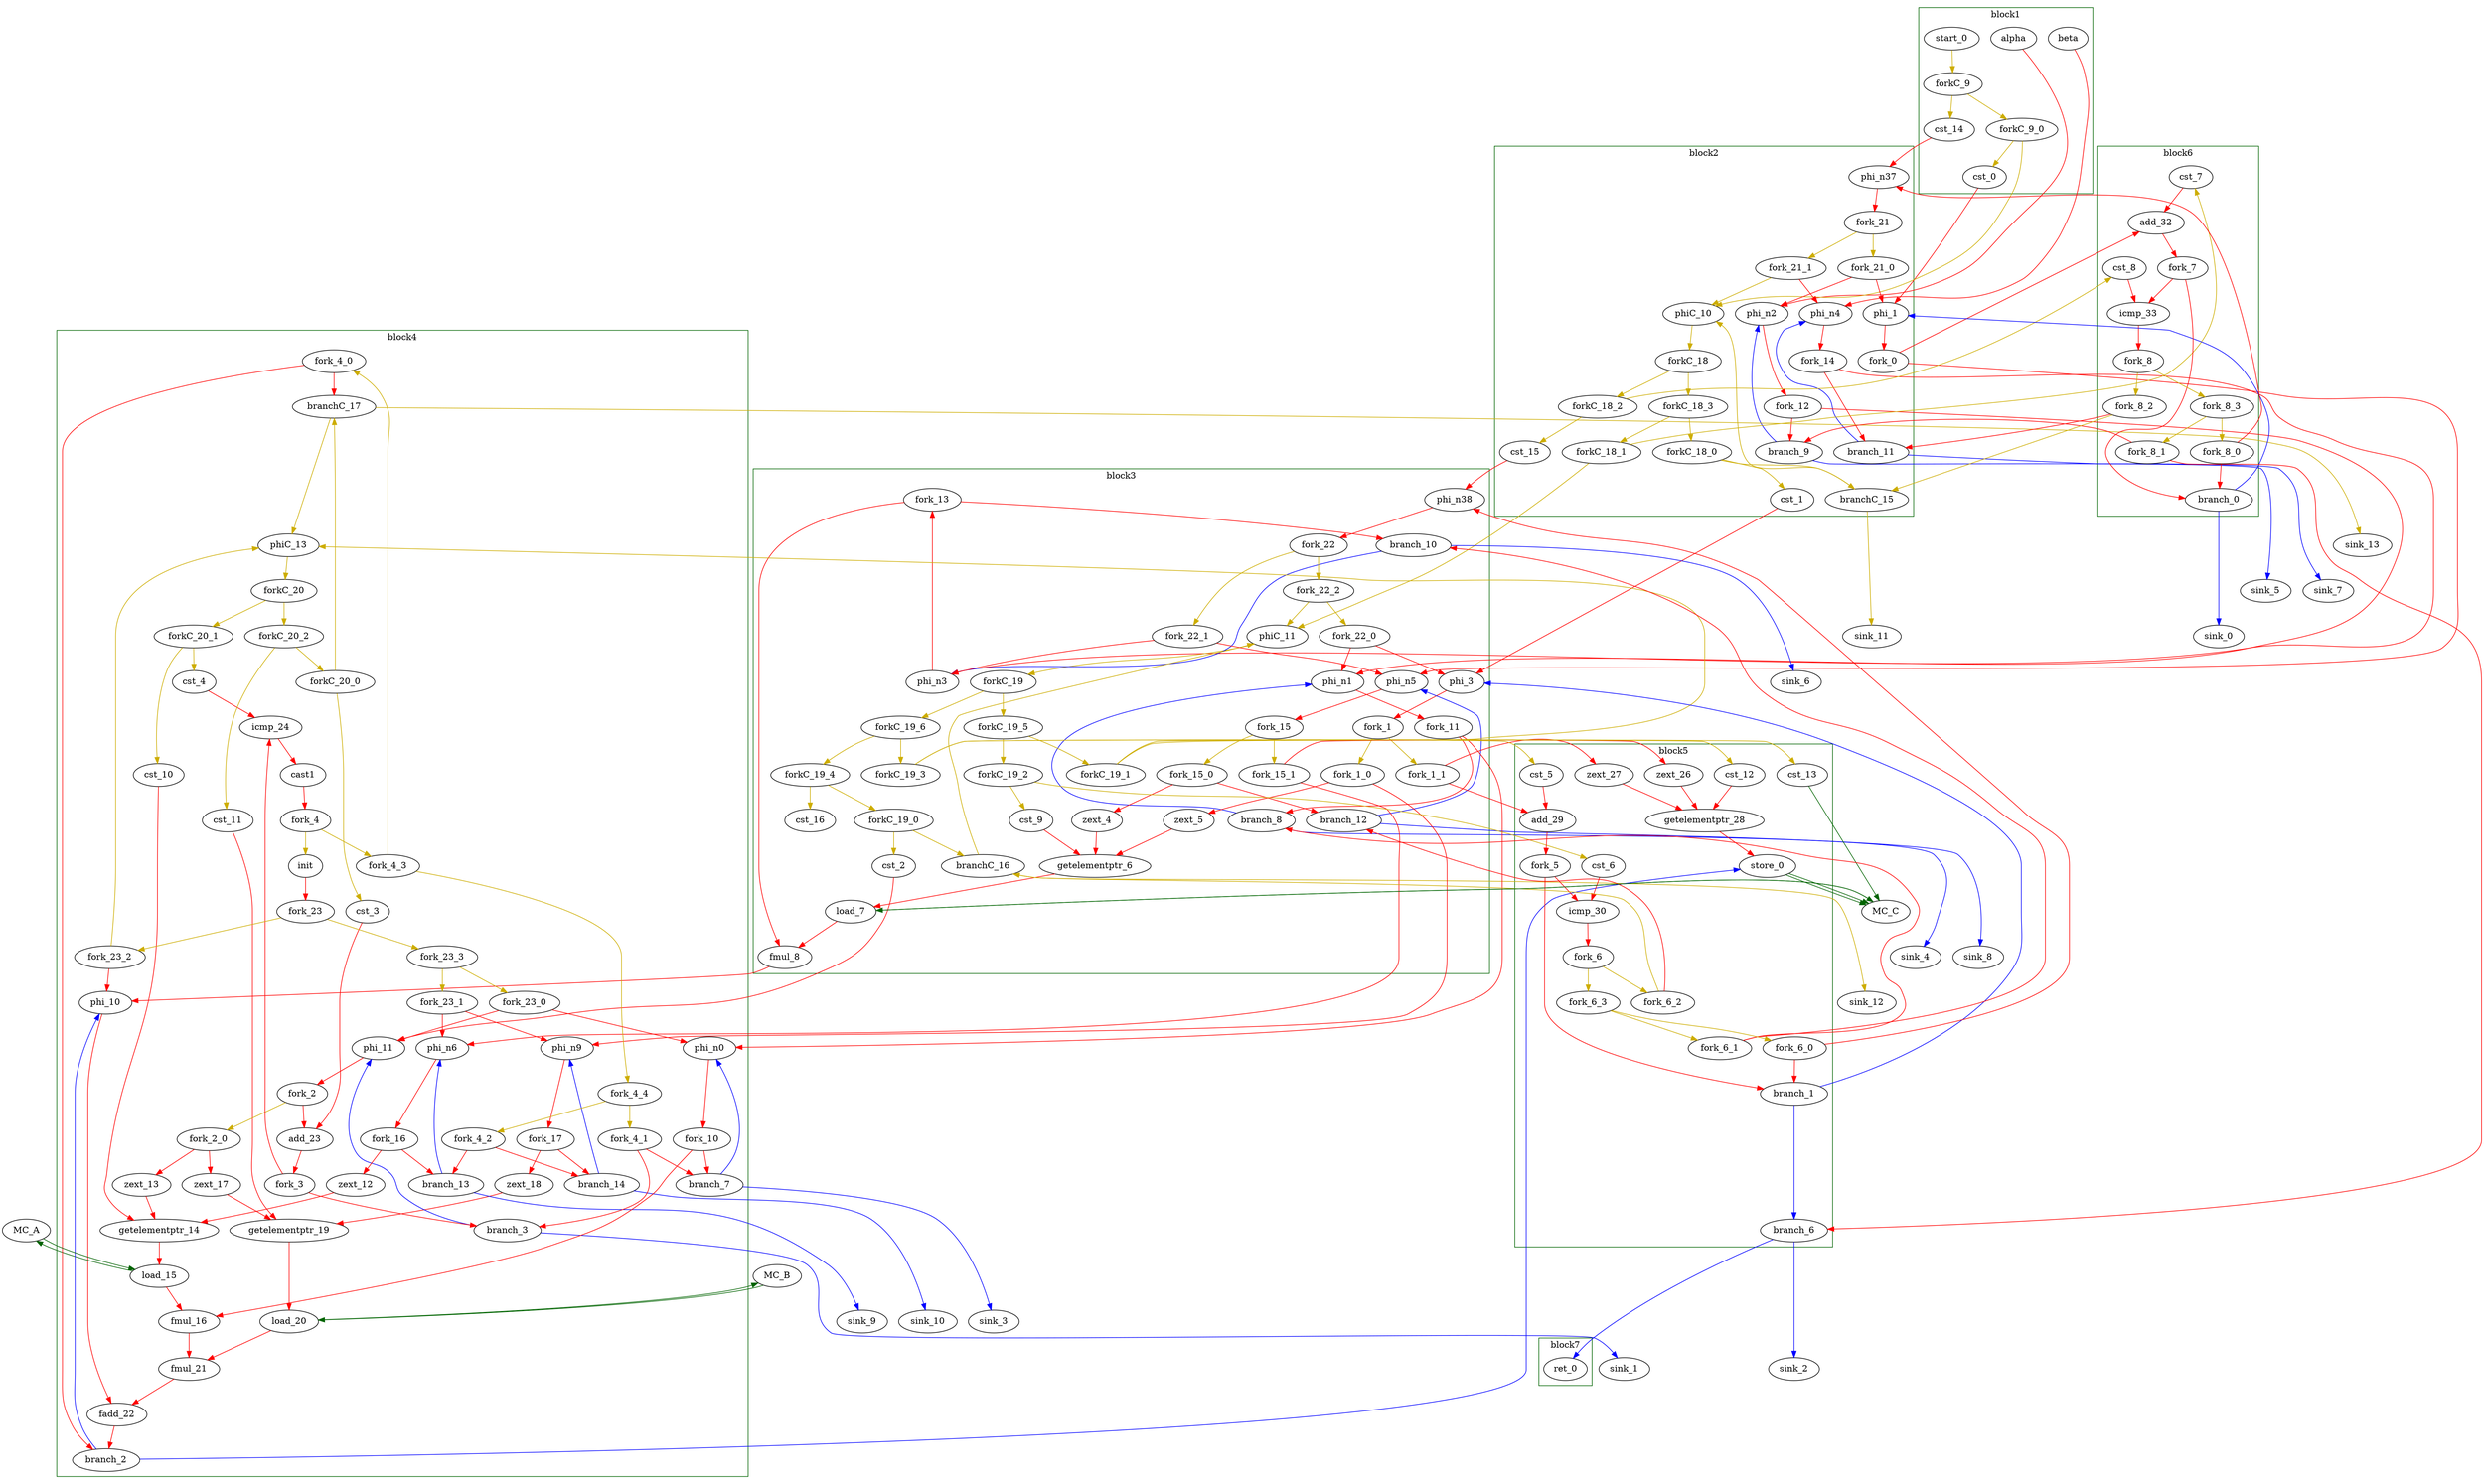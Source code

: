 Digraph G {
    splines=spline;
//DHLS version: 0.1.1" [shape = "none" pos = "20,20!"]

    subgraph cluster_0 {
    color = "darkgreen";
        label = "block1";
        "alpha" [type = "Entry", bbID= 1, in = "in1:32", out = "out1:32", tagged=false, taggers_num=0, tagger_id=-1];
        "beta" [type = "Entry", bbID= 1, in = "in1:32", out = "out1:32", tagged=false, taggers_num=0, tagger_id=-1];
        "cst_0" [type = "Constant", bbID= 1, in = "in1:32", out = "out1:32", value = "0x00000000", tagged=false, taggers_num=0, tagger_id=-1];
        "start_0" [type = "Entry start", control= "true", bbID= 1, in = "in1:0", out = "out1:0", tagged=false, taggers_num=0, tagger_id=-1];
        "cst_14" [type = "Constant", bbID= 1, in = "in1:32", out = "out1:32", value = "0x00000000", tagged=false, taggers_num=0, tagger_id=-1];
        "forkC_9_0" [type = "fork Bool 2", bbID= 1, in = "in1:0", out = "out1:0 out2:0", tagged = false, taggers_num = 0, tagger_id = -1];
        "forkC_9" [type = "fork Bool 2", bbID= 1, in = "in1:0", out = "out1:0 out2:0", tagged = false, taggers_num = 0, tagger_id = -1];

    }

    subgraph cluster_1 {
    color = "darkgreen";
        label = "block2";
        "phi_1" [type = "mux T", bbID= 2, in = "in1?:1 in2:32 in3:32 ", out = "out1:32", delay=0.366, tagged=false, taggers_num=0, tagger_id=-1];
        "cst_1" [type = "Constant", bbID= 2, in = "in1:32", out = "out1:32", value = "0x00000000", tagged=false, taggers_num=0, tagger_id=-1];
        "phi_n2" [type = "mux T", bbID= 2, in = "in1?:1 in2:32 in3:32 ", out = "out1:32", delay=0.366, tagged=false, taggers_num=0, tagger_id=-1];
        "phi_n4" [type = "mux T", bbID= 2, in = "in1?:1 in2:32 in3:32 ", out = "out1:32", delay=0.366, tagged=false, taggers_num=0, tagger_id=-1];
        "phiC_10" [type = "mux T", bbID= 2, in = "in1?:1 in2:0 in3:0 ", out = "out1:0", delay=0.166, tagged=false, taggers_num=0, tagger_id=-1];
        "phi_n37" [type = "Merge", bbID= 2, in = "in1:32 in2:32 ", out = "out1:32", delay=0.366, tagged=false, taggers_num=0, tagger_id=-1];
        "branch_9" [type = "branch T", bbID= 2,  in = "in1:32 in2?:1*i", out = "out1+:32 out2-:32", tagged=false, taggers_num=0, tagger_id=-1];
        "branch_11" [type = "branch T", bbID= 2,  in = "in1:32 in2?:1*i", out = "out1+:32 out2-:32", tagged=false, taggers_num=0, tagger_id=-1];
        "branchC_15" [type = "branch T", bbID= 2,  in = "in1:0 in2?:1*i", out = "out1+:0 out2-:0", tagged=false, taggers_num=0, tagger_id=-1];
        "cst_15" [type = "Constant", bbID= 2, in = "in1:32", out = "out1:32", value = "0x00000000", tagged=false, taggers_num=0, tagger_id=-1];
        "fork_0" [type = "fork Bool 2", bbID= 2, in = "in1:32", out = "out1:32 out2:32 ", tagged=false, taggers_num=0, tagger_id=-1];
        "fork_12" [type = "fork Bool 2", bbID= 2, in = "in1:32", out = "out1:32 out2:32 ", tagged=false, taggers_num=0, tagger_id=-1];
        "fork_14" [type = "fork Bool 2", bbID= 2, in = "in1:32", out = "out1:32 out2:32 ", tagged=false, taggers_num=0, tagger_id=-1];
        "forkC_18_0" [type = "fork Bool 2", bbID= 2, in = "in1:0", out = "out1:0 out2:0", tagged = false, taggers_num = 0, tagger_id = -1];
        "forkC_18_1" [type = "fork Bool 2", bbID= 2, in = "in1:0", out = "out1:0 out2:0", tagged = false, taggers_num = 0, tagger_id = -1];
        "forkC_18_2" [type = "fork Bool 2", bbID= 2, in = "in1:0", out = "out1:0 out2:0", tagged = false, taggers_num = 0, tagger_id = -1];
        "forkC_18_3" [type = "fork Bool 2", bbID= 2, in = "in1:0", out = "out1:0 out2:0", tagged = false, taggers_num = 0, tagger_id = -1];
        "forkC_18" [type = "fork Bool 2", bbID= 2, in = "in1:0", out = "out1:0 out2:0", tagged = false, taggers_num = 0, tagger_id = -1];
        "fork_21_0" [type = "fork Bool 2", bbID= 2, in = "in1:32", out = "out1:32 out2:32", tagged = false, taggers_num = 0, tagger_id = -1];
        "fork_21_1" [type = "fork Bool 2", bbID= 2, in = "in1:32", out = "out1:32 out2:32", tagged = false, taggers_num = 0, tagger_id = -1];
        "fork_21" [type = "fork Bool 2", bbID= 2, in = "in1:32", out = "out1:32 out2:32", tagged = false, taggers_num = 0, tagger_id = -1];

    }

    subgraph cluster_2 {
    color = "darkgreen";
        label = "block3";
        "phi_3" [type = "mux T", bbID= 3, in = "in1?:1 in2:32 in3:32 ", out = "out1:32", delay=0.366, tagged=false, taggers_num=0, tagger_id=-1];
        "zext_4" [type = "Operator", bbID= 3, op = "zext_op", in = "in1:32 ", out = "out1:32 ", delay=0.000, latency=0, II=1, tagged=false, taggers_num=0, tagger_id=-1];
        "zext_5" [type = "Operator", bbID= 3, op = "zext_op", in = "in1:32 ", out = "out1:32 ", delay=0.000, latency=0, II=1, tagged=false, taggers_num=0, tagger_id=-1];
        "getelementptr_6" [type = "Operator", bbID= 3, op = "getelementptr_op", in = "in1:32 in2:32 in3:32 ", out = "out1:32 ", constants=1, delay=2.966, latency=0, II=1, tagged=false, taggers_num=0, tagger_id=-1];
        "load_7" [type = "Operator", bbID= 3, op = "mc_load_op",bbID= 3, portId= 0, offset= 0, in = "in1:32 in2:32", out = "out1:32 out2:32 ", delay=0.000, latency=2, II=1, tagged=false, taggers_num=0, tagger_id=-1];
        "fmul_8" [type = "Operator", bbID= 3, op = "fmul_op", in = "in1:32 in2:32 ", out = "out1:32 ", delay=0.966, latency=6, II=1, tagged=false, taggers_num=0, tagger_id=-1];
        "cst_2" [type = "Constant", bbID= 3, in = "in1:32", out = "out1:32", value = "0x00000000", tagged=false, taggers_num=0, tagger_id=-1];
        "cst_9" [type = "Constant", bbID= 3, in = "in1:32", out = "out1:32", value = "0x0000001E", tagged=false, taggers_num=0, tagger_id=-1];
        "phi_n1" [type = "mux T", bbID= 3, in = "in1?:1 in2:32 in3:32 ", out = "out1:32", delay=0.366, tagged=false, taggers_num=0, tagger_id=-1];
        "phi_n3" [type = "mux T", bbID= 3, in = "in1?:1 in2:32 in3:32 ", out = "out1:32", delay=0.366, tagged=false, taggers_num=0, tagger_id=-1];
        "phi_n5" [type = "mux T", bbID= 3, in = "in1?:1 in2:32 in3:32 ", out = "out1:32", delay=0.366, tagged=false, taggers_num=0, tagger_id=-1];
        "phiC_11" [type = "mux T", bbID= 3, in = "in1?:1 in2:0 in3:0 ", out = "out1:0", delay=0.166, tagged=false, taggers_num=0, tagger_id=-1];
        "phi_n38" [type = "Merge", bbID= 3, in = "in1:32 in2:32 ", out = "out1:32", delay=0.366, tagged=false, taggers_num=0, tagger_id=-1];
        "branch_8" [type = "branch T", bbID= 3,  in = "in1:32 in2?:1*i", out = "out1+:32 out2-:32", tagged=false, taggers_num=0, tagger_id=-1];
        "branch_10" [type = "branch T", bbID= 3,  in = "in1:32 in2?:1*i", out = "out1+:32 out2-:32", tagged=false, taggers_num=0, tagger_id=-1];
        "branch_12" [type = "branch T", bbID= 3,  in = "in1:32 in2?:1*i", out = "out1+:32 out2-:32", tagged=false, taggers_num=0, tagger_id=-1];
        "branchC_16" [type = "branch T", bbID= 3,  in = "in1:0 in2?:1*i", out = "out1+:0 out2-:0", tagged=false, taggers_num=0, tagger_id=-1];
        "cst_16" [type = "Constant", bbID= 3, in = "in1:32", out = "out1:32", value = "0x00000000", tagged=false, taggers_num=0, tagger_id=-1];
        "fork_1_0" [type = "fork Bool 2", bbID= 3, in = "in1:32", out = "out1:32 out2:32", tagged = false, taggers_num = 0, tagger_id = -1];
        "fork_1_1" [type = "fork Bool 2", bbID= 3, in = "in1:32", out = "out1:32 out2:32", tagged = false, taggers_num = 0, tagger_id = -1];
        "fork_1" [type = "fork Bool 2", bbID= 3, in = "in1:32", out = "out1:32 out2:32", tagged = false, taggers_num = 0, tagger_id = -1];
        "fork_11" [type = "fork Bool 2", bbID= 3, in = "in1:32", out = "out1:32 out2:32 ", tagged=false, taggers_num=0, tagger_id=-1];
        "fork_13" [type = "fork Bool 2", bbID= 3, in = "in1:32", out = "out1:32 out2:32 ", tagged=false, taggers_num=0, tagger_id=-1];
        "fork_15_0" [type = "fork Bool 2", bbID= 3, in = "in1:32", out = "out1:32 out2:32", tagged = false, taggers_num = 0, tagger_id = -1];
        "fork_15_1" [type = "fork Bool 2", bbID= 3, in = "in1:32", out = "out1:32 out2:32", tagged = false, taggers_num = 0, tagger_id = -1];
        "fork_15" [type = "fork Bool 2", bbID= 3, in = "in1:32", out = "out1:32 out2:32", tagged = false, taggers_num = 0, tagger_id = -1];
        "forkC_19_0" [type = "fork Bool 2", bbID= 3, in = "in1:0", out = "out1:0 out2:0", tagged = false, taggers_num = 0, tagger_id = -1];
        "forkC_19_1" [type = "fork Bool 2", bbID= 3, in = "in1:0", out = "out1:0 out2:0", tagged = false, taggers_num = 0, tagger_id = -1];
        "forkC_19_2" [type = "fork Bool 2", bbID= 3, in = "in1:0", out = "out1:0 out2:0", tagged = false, taggers_num = 0, tagger_id = -1];
        "forkC_19_3" [type = "fork Bool 2", bbID= 3, in = "in1:0", out = "out1:0 out2:0", tagged = false, taggers_num = 0, tagger_id = -1];
        "forkC_19_4" [type = "fork Bool 2", bbID= 3, in = "in1:0", out = "out1:0 out2:0", tagged = false, taggers_num = 0, tagger_id = -1];
        "forkC_19_5" [type = "fork Bool 2", bbID= 3, in = "in1:0", out = "out1:0 out2:0", tagged = false, taggers_num = 0, tagger_id = -1];
        "forkC_19_6" [type = "fork Bool 2", bbID= 3, in = "in1:0", out = "out1:0 out2:0", tagged = false, taggers_num = 0, tagger_id = -1];
        "forkC_19" [type = "fork Bool 2", bbID= 3, in = "in1:0", out = "out1:0 out2:0", tagged = false, taggers_num = 0, tagger_id = -1];
        "fork_22_0" [type = "fork Bool 2", bbID= 3, in = "in1:32", out = "out1:32 out2:32", tagged = false, taggers_num = 0, tagger_id = -1];
        "fork_22_1" [type = "fork Bool 2", bbID= 3, in = "in1:32", out = "out1:32 out2:32", tagged = false, taggers_num = 0, tagger_id = -1];
        "fork_22_2" [type = "fork Bool 2", bbID= 3, in = "in1:32", out = "out1:32 out2:32", tagged = false, taggers_num = 0, tagger_id = -1];
        "fork_22" [type = "fork Bool 2", bbID= 3, in = "in1:32", out = "out1:32 out2:32", tagged = false, taggers_num = 0, tagger_id = -1];

    }

    subgraph cluster_3 {
    color = "darkgreen";
        label = "block4";
        "phi_10" [type = "mux T", bbID= 4, in = "in1?:1 in2:32 in3:32 ", out = "out1:32", delay=0.366, tagged=false, taggers_num=0, tagger_id=-1];
        "phi_11" [type = "mux T", bbID= 4, in = "in1?:1 in2:32 in3:32 ", out = "out1:32", delay=0.366, tagged=false, taggers_num=0, tagger_id=-1];
        "zext_12" [type = "Operator", bbID= 4, op = "zext_op", in = "in1:32 ", out = "out1:32 ", delay=0.000, latency=0, II=1, tagged=false, taggers_num=0, tagger_id=-1];
        "zext_13" [type = "Operator", bbID= 4, op = "zext_op", in = "in1:32 ", out = "out1:32 ", delay=0.000, latency=0, II=1, tagged=false, taggers_num=0, tagger_id=-1];
        "getelementptr_14" [type = "Operator", bbID= 4, op = "getelementptr_op", in = "in1:32 in2:32 in3:32 ", out = "out1:32 ", constants=1, delay=2.966, latency=0, II=1, tagged=false, taggers_num=0, tagger_id=-1];
        "load_15" [type = "Operator", bbID= 4, op = "mc_load_op",bbID= 4, portId= 0, offset= 0, in = "in1:32 in2:32", out = "out1:32 out2:32 ", delay=0.000, latency=2, II=1, tagged=false, taggers_num=0, tagger_id=-1];
        "fmul_16" [type = "Operator", bbID= 4, op = "fmul_op", in = "in1:32 in2:32 ", out = "out1:32 ", delay=0.966, latency=6, II=1, tagged=false, taggers_num=0, tagger_id=-1];
        "zext_17" [type = "Operator", bbID= 4, op = "zext_op", in = "in1:32 ", out = "out1:32 ", delay=0.000, latency=0, II=1, tagged=false, taggers_num=0, tagger_id=-1];
        "zext_18" [type = "Operator", bbID= 4, op = "zext_op", in = "in1:32 ", out = "out1:32 ", delay=0.000, latency=0, II=1, tagged=false, taggers_num=0, tagger_id=-1];
        "getelementptr_19" [type = "Operator", bbID= 4, op = "getelementptr_op", in = "in1:32 in2:32 in3:32 ", out = "out1:32 ", constants=1, delay=2.966, latency=0, II=1, tagged=false, taggers_num=0, tagger_id=-1];
        "load_20" [type = "Operator", bbID= 4, op = "mc_load_op",bbID= 4, portId= 0, offset= 0, in = "in1:32 in2:32", out = "out1:32 out2:32 ", delay=0.000, latency=2, II=1, tagged=false, taggers_num=0, tagger_id=-1];
        "fmul_21" [type = "Operator", bbID= 4, op = "fmul_op", in = "in1:32 in2:32 ", out = "out1:32 ", delay=0.966, latency=6, II=1, tagged=false, taggers_num=0, tagger_id=-1];
        "fadd_22" [type = "Operator", bbID= 4, op = "fadd_op", in = "in1:32 in2:32 ", out = "out1:32 ", delay=0.966, latency=10, II=1, tagged=false, taggers_num=0, tagger_id=-1];
        "cst_3" [type = "Constant", bbID= 4, in = "in1:32", out = "out1:32", value = "0x00000001", tagged=false, taggers_num=0, tagger_id=-1];
        "add_23" [type = "Operator", bbID= 4, op = "add_op", in = "in1:32 in2:32 ", out = "out1:32 ", delay=1.693, latency=0, II=1, tagged=false, taggers_num=0, tagger_id=-1];
        "cst_4" [type = "Constant", bbID= 4, in = "in1:32", out = "out1:32", value = "0x00000014", tagged=false, taggers_num=0, tagger_id=-1];
        "icmp_24" [type = "Operator", bbID= 4, op = "icmp_ult_op", in = "in1:32 in2:32 ", out = "out1:1 ", delay=1.530, latency=0, II=1, tagged=false, taggers_num=0, tagger_id=-1];
        "cst_10" [type = "Constant", bbID= 4, in = "in1:32", out = "out1:32", value = "0x0000001E", tagged=false, taggers_num=0, tagger_id=-1];
        "cst_11" [type = "Constant", bbID= 4, in = "in1:32", out = "out1:32", value = "0x0000001E", tagged=false, taggers_num=0, tagger_id=-1];
        "phi_n0" [type = "mux T", bbID= 4, in = "in1?:1 in2:32 in3:32 ", out = "out1:32", delay=0.366, tagged=false, taggers_num=0, tagger_id=-1];
        "phi_n6" [type = "mux T", bbID= 4, in = "in1?:1 in2:32 in3:32 ", out = "out1:32", delay=0.366, tagged=false, taggers_num=0, tagger_id=-1];
        "phi_n9" [type = "mux T", bbID= 4, in = "in1?:1 in2:32 in3:32 ", out = "out1:32", delay=0.366, tagged=false, taggers_num=0, tagger_id=-1];
        "phiC_13" [type = "mux Unit", bbID= 4, in = "in1?:1 in2:0 in3:0 ", out = "out1:0", delay=0.166, tagged=false, taggers_num=0, tagger_id=-1];
        "branch_2" [type = "branch T", bbID= 4,  in = "in1:32 in2?:1", out = "out1+:32 out2-:32", tagged=false, taggers_num=0, tagger_id=-1];
        "init" [type = "init Bool false", bbID= 4, in = "in1:32 ", out = "out1:32", delay=0.366, tagged=false, taggers_num=0, tagger_id=-1];
        "branch_3" [type = "branch T", bbID= 4,  in = "in1:32 in2?:1", out = "out1+:32 out2-:32", tagged=false, taggers_num=0, tagger_id=-1];
        "branch_7" [type = "branch T", bbID= 4,  in = "in1:32 in2?:1", out = "out1+:32 out2-:32", tagged=false, taggers_num=0, tagger_id=-1];
        "branch_13" [type = "branch T", bbID= 4,  in = "in1:32 in2?:1", out = "out1+:32 out2-:32", tagged=false, taggers_num=0, tagger_id=-1];
        "branch_14" [type = "branch T", bbID= 4,  in = "in1:32 in2?:1", out = "out1+:32 out2-:32", tagged=false, taggers_num=0, tagger_id=-1];
        "branchC_17" [type = "branch Unit", bbID= 4,  in = "in1:0 in2?:1", out = "out1+:0 out2-:0", tagged=false, taggers_num=0, tagger_id=-1];
        "fork_2_0" [type = "fork T 2", bbID= 4, in = "in1:32", out = "out1:32 out2:32", tagged = false, taggers_num = 0, tagger_id = -1];
        "fork_2" [type = "fork T 2", bbID= 4, in = "in1:32", out = "out1:32 out2:32", tagged = false, taggers_num = 0, tagger_id = -1];
        "fork_3" [type = "fork T 2", bbID= 4, in = "in1:32", out = "out1:32 out2:32 ", tagged=false, taggers_num=0, tagger_id=-1];
        "fork_4_0" [type = "fork Bool 2", bbID= 4, in = "in1:32", out = "out1:32 out2:32", tagged = false, taggers_num = 0, tagger_id = -1];
        "fork_4_1" [type = "fork Bool 2", bbID= 4, in = "in1:32", out = "out1:32 out2:32", tagged = false, taggers_num = 0, tagger_id = -1];
        "fork_4_2" [type = "fork Bool 2", bbID= 4, in = "in1:32", out = "out1:32 out2:32", tagged = false, taggers_num = 0, tagger_id = -1];
        "fork_4_3" [type = "fork Bool 2", bbID= 4, in = "in1:32", out = "out1:32 out2:32", tagged = false, taggers_num = 0, tagger_id = -1];
        "fork_4_4" [type = "fork Bool 2", bbID= 4, in = "in1:32", out = "out1:32 out2:32", tagged = false, taggers_num = 0, tagger_id = -1];
        "fork_4" [type = "fork Bool 2", bbID= 4, in = "in1:32", out = "out1:32 out2:32", tagged = false, taggers_num = 0, tagger_id = -1];
        "cast1" [type="Operator", bbID=3, in = "in1:32", out="out1:1", op = "cast", tagged=false, taggers_num=0, tagger_id=-1];
        "fork_10" [type = "fork T 2", bbID= 4, in = "in1:32", out = "out1:32 out2:32 ", tagged=false, taggers_num=0, tagger_id=-1];
        "fork_16" [type = "fork T 2", bbID= 4, in = "in1:32", out = "out1:32 out2:32 ", tagged=false, taggers_num=0, tagger_id=-1];
        "fork_17" [type = "fork T 2", bbID= 4, in = "in1:32", out = "out1:32 out2:32 ", tagged=false, taggers_num=0, tagger_id=-1];
        "forkC_20_0" [type = "fork Unit 2", bbID= 4, in = "in1:0", out = "out1:0 out2:0", tagged = false, taggers_num = 0, tagger_id = -1];
        "forkC_20_1" [type = "fork Unit 2", bbID= 4, in = "in1:0", out = "out1:0 out2:0", tagged = false, taggers_num = 0, tagger_id = -1];
        "forkC_20_2" [type = "fork Unit 2", bbID= 4, in = "in1:0", out = "out1:0 out2:0", tagged = false, taggers_num = 0, tagger_id = -1];
        "forkC_20" [type = "fork Unit 2", bbID= 4, in = "in1:0", out = "out1:0 out2:0", tagged = false, taggers_num = 0, tagger_id = -1];
        "fork_23_0" [type = "fork Bool 2", bbID= 4, in = "in1:32", out = "out1:32 out2:32", tagged = false, taggers_num = 0, tagger_id = -1];
        "fork_23_1" [type = "fork Bool 2", bbID= 4, in = "in1:32", out = "out1:32 out2:32", tagged = false, taggers_num = 0, tagger_id = -1];
        "fork_23_2" [type = "fork Bool 2", bbID= 4, in = "in1:32", out = "out1:32 out2:32", tagged = false, taggers_num = 0, tagger_id = -1];
        "fork_23_3" [type = "fork Bool 2", bbID= 4, in = "in1:32", out = "out1:32 out2:32", tagged = false, taggers_num = 0, tagger_id = -1];
        "fork_23" [type = "fork Bool 2", bbID= 4, in = "in1:32", out = "out1:32 out2:32", tagged = false, taggers_num = 0, tagger_id = -1];

    }

    subgraph cluster_4 {
    color = "darkgreen";
        label = "block5";
        "zext_26" [type = "Operator", bbID= 5, op = "zext_op", in = "in1:32 ", out = "out1:32 ", delay=0.000, latency=0, II=1, tagged=false, taggers_num=0, tagger_id=-1];
        "zext_27" [type = "Operator", bbID= 5, op = "zext_op", in = "in1:32 ", out = "out1:32 ", delay=0.000, latency=0, II=1, tagged=false, taggers_num=0, tagger_id=-1];
        "getelementptr_28" [type = "Operator", bbID= 5, op = "getelementptr_op", in = "in1:32 in2:32 in3:32 ", out = "out1:32 ", constants=1, delay=2.966, latency=0, II=1, tagged=false, taggers_num=0, tagger_id=-1];
        "store_0" [type = "Operator", bbID= 5, op = "mc_store_op",bbID= 5, portId= 0, offset= 0, in = "in1:32 in2:32 ", out = "out1:32 out2:32 ", delay=0.000, latency=0, II=1, tagged=false, taggers_num=0, tagger_id=-1];
        "cst_5" [type = "Constant", bbID= 5, in = "in1:32", out = "out1:32", value = "0x00000001", tagged=false, taggers_num=0, tagger_id=-1];
        "add_29" [type = "Operator", bbID= 5, op = "add_op", in = "in1:32 in2:32 ", out = "out1:32 ", delay=1.693, latency=0, II=1, tagged=false, taggers_num=0, tagger_id=-1];
        "cst_6" [type = "Constant", bbID= 5, in = "in1:32", out = "out1:32", value = "0x00000014", tagged=false, taggers_num=0, tagger_id=-1];
        "icmp_30" [type = "Operator", bbID= 5, op = "icmp_ult_op", in = "in1:32 in2:32 ", out = "out1:1 ", delay=1.530, latency=0, II=1, tagged=false, taggers_num=0, tagger_id=-1];
        "cst_12" [type = "Constant", bbID= 5, in = "in1:32", out = "out1:32", value = "0x0000001E", tagged=false, taggers_num=0, tagger_id=-1];
        "cst_13" [type = "Constant", bbID= 5, in = "in1:32", out = "out1:32", value = "0x00000001", tagged=false, taggers_num=0, tagger_id=-1];
        "branch_1" [type = "branch T", bbID= 5,  in = "in1:32 in2?:1*i", out = "out1+:32 out2-:32", tagged=false, taggers_num=0, tagger_id=-1];
        "branch_6" [type = "branch T", bbID= 5,  in = "in1:32 in2?:1", out = "out1+:32 out2-:32", tagged=false, taggers_num=0, tagger_id=-1];
        "fork_5" [type = "fork Bool 2", bbID= 5, in = "in1:32", out = "out1:32 out2:32 ", tagged=false, taggers_num=0, tagger_id=-1];
        "fork_6_0" [type = "fork Bool 2", bbID= 5, in = "in1:32", out = "out1:32 out2:32", tagged = false, taggers_num = 0, tagger_id = -1];
        "fork_6_1" [type = "fork Bool 2", bbID= 5, in = "in1:32", out = "out1:32 out2:32", tagged = false, taggers_num = 0, tagger_id = -1];
        "fork_6_2" [type = "fork Bool 2", bbID= 5, in = "in1:32", out = "out1:32 out2:32", tagged = false, taggers_num = 0, tagger_id = -1];
        "fork_6_3" [type = "fork Bool 2", bbID= 5, in = "in1:32", out = "out1:32 out2:32", tagged = false, taggers_num = 0, tagger_id = -1];
        "fork_6" [type = "fork Bool 2", bbID= 5, in = "in1:32", out = "out1:32 out2:32", tagged = false, taggers_num = 0, tagger_id = -1];

    }

    subgraph cluster_5 {
    color = "darkgreen";
        label = "block6";
        "cst_7" [type = "Constant", bbID= 6, in = "in1:32", out = "out1:32", value = "0x00000001", tagged=false, taggers_num=0, tagger_id=-1];
        "add_32" [type = "Operator", bbID= 6, op = "add_op", in = "in1:32 in2:32 ", out = "out1:32 ", delay=1.693, latency=0, II=1, tagged=false, taggers_num=0, tagger_id=-1];
        "cst_8" [type = "Constant", bbID= 6, in = "in1:32", out = "out1:32", value = "0x00000014", tagged=false, taggers_num=0, tagger_id=-1];
        "icmp_33" [type = "Operator", bbID= 6, op = "icmp_ult_op", in = "in1:32 in2:32 ", out = "out1:1 ", delay=1.530, latency=0, II=1, tagged=false, taggers_num=0, tagger_id=-1];
        "branch_0" [type = "branch T", bbID= 6,  in = "in1:32 in2?:1*i", out = "out1+:32 out2-:32", tagged=false, taggers_num=0, tagger_id=-1];
        "fork_7" [type = "fork Bool 2", bbID= 6, in = "in1:32", out = "out1:32 out2:32 ", tagged=false, taggers_num=0, tagger_id=-1];
        "fork_8_0" [type = "fork Bool 2", bbID= 6, in = "in1:32", out = "out1:32 out2:32", tagged = false, taggers_num = 0, tagger_id = -1];
        "fork_8_1" [type = "fork Bool 2", bbID= 6, in = "in1:32", out = "out1:32 out2:32", tagged = false, taggers_num = 0, tagger_id = -1];
        "fork_8_2" [type = "fork Bool 2", bbID= 6, in = "in1:32", out = "out1:32 out2:32", tagged = false, taggers_num = 0, tagger_id = -1];
        "fork_8_3" [type = "fork Bool 2", bbID= 6, in = "in1:32", out = "out1:32 out2:32", tagged = false, taggers_num = 0, tagger_id = -1];
        "fork_8" [type = "fork Bool 2", bbID= 6, in = "in1:32", out = "out1:32 out2:32", tagged = false, taggers_num = 0, tagger_id = -1];

    }

    subgraph cluster_6 {
    color = "darkgreen";
        label = "block7";
        "ret_0" [type = "Operator", bbID= 7, op = "ret_op", in = "in1:32 ", out = "out1:32 ", delay=0.000, latency=0, II=1, tagged=false, taggers_num=0, tagger_id=-1];

    }
    "MC_C" [type = "MC", bbID= 0, in = "in1:32*c0 in2:32*l0a in3:32*s0a in4:32*s0d ", out = "out1:32*l0d ", memory = "C", bbcount = 1, ldcount = 1, stcount = 1];
    "MC_A" [type = "MC", bbID= 0, in = "in1:32*l0a ", out = "out1:32*l0d ", memory = "A", bbcount = 0, ldcount = 1, stcount = 0];
    "MC_B" [type = "MC", bbID= 0, in = "in1:32*l0a ", out = "out1:32*l0d ", memory = "B", bbcount = 0, ldcount = 1, stcount = 0];
    "sink_0" [type = "Sink", bbID= 0, in = "in1:32"];
    "sink_1" [type = "Sink", bbID= 0, in = "in1:32"];
    "sink_2" [type = "Sink", bbID= 0, in = "in1:32"];
    "sink_3" [type = "Sink", bbID= 0, in = "in1:32"];
    "sink_4" [type = "Sink", bbID= 0, in = "in1:32"];
    "sink_5" [type = "Sink", bbID= 0, in = "in1:32"];
    "sink_6" [type = "Sink", bbID= 0, in = "in1:32"];
    "sink_7" [type = "Sink", bbID= 0, in = "in1:32"];
    "sink_8" [type = "Sink", bbID= 0, in = "in1:32"];
    "sink_9" [type = "Sink", bbID= 0, in = "in1:32"];
    "sink_10" [type = "Sink", bbID= 0, in = "in1:32"];
    "sink_11" [type = "Sink", bbID= 0, in = "in1:0"];
    "sink_12" [type = "Sink", bbID= 0, in = "in1:0"];
    "sink_13" [type = "Sink", bbID= 0, in = "in1:0"];

    "load_7" -> "MC_C" [color = "darkgreen", mem_address = "true", from = "out2", to = "in2"];
    "MC_C" -> "load_7" [color = "darkgreen", mem_address = "false", from = "out1", to = "in1"];
    "load_15" -> "MC_A" [color = "darkgreen", mem_address = "true", from = "out2", to = "in1"];
    "MC_A" -> "load_15" [color = "darkgreen", mem_address = "false", from = "out1", to = "in1"];
    "load_20" -> "MC_B" [color = "darkgreen", mem_address = "true", from = "out2", to = "in1"];
    "MC_B" -> "load_20" [color = "darkgreen", mem_address = "false", from = "out1", to = "in1"];
    "store_0" -> "MC_C" [color = "darkgreen", mem_address = "true", from = "out2", to = "in3"];
    "store_0" -> "MC_C" [color = "darkgreen", mem_address = "false", from = "out1", to = "in4"];
    "cst_13" -> "MC_C" [color = "darkgreen", from = "out1", to = "in1"];
    "alpha" -> "phi_n2" [color = "red", from = "out1", to = "in2"];
    "beta" -> "phi_n4" [color = "red", from = "out1", to = "in2"];
    "cst_0" -> "phi_1" [color = "red", from = "out1", to = "in2"];
    "phi_1" -> "fork_0" [color = "red", from = "out1", to = "in1"];
    "cst_1" -> "phi_3" [color = "red", from = "out1", to = "in2"];
    "phi_3" -> "fork_1" [color = "red", from = "out1", to = "in1"];
    "zext_4" -> "getelementptr_6" [color = "red", from = "out1", to = "in1"];
    "zext_5" -> "getelementptr_6" [color = "red", from = "out1", to = "in2"];
    "getelementptr_6" -> "load_7" [color = "red", from = "out1", to = "in2"];
    "load_7" -> "fmul_8" [color = "red", from = "out1", to = "in1"];
    "fmul_8" -> "phi_10" [color = "red", from = "out1", to = "in2"];
    "phi_10" -> "fadd_22" [color = "red", from = "out1", to = "in1"];
    "cst_2" -> "phi_11" [color = "red", from = "out1", to = "in2"];
    "phi_11" -> "fork_2" [color = "red", from = "out1", to = "in1"];
    "zext_12" -> "getelementptr_14" [color = "red", from = "out1", to = "in1"];
    "zext_13" -> "getelementptr_14" [color = "red", from = "out1", to = "in2"];
    "getelementptr_14" -> "load_15" [color = "red", from = "out1", to = "in2"];
    "load_15" -> "fmul_16" [color = "red", from = "out1", to = "in1"];
    "fmul_16" -> "fmul_21" [color = "red", from = "out1", to = "in1"];
    "zext_17" -> "getelementptr_19" [color = "red", from = "out1", to = "in1"];
    "zext_18" -> "getelementptr_19" [color = "red", from = "out1", to = "in2"];
    "getelementptr_19" -> "load_20" [color = "red", from = "out1", to = "in2"];
    "load_20" -> "fmul_21" [color = "red", from = "out1", to = "in2"];
    "fmul_21" -> "fadd_22" [color = "red", from = "out1", to = "in2"];
    "fadd_22" -> "branch_2" [color = "red", from = "out1", to = "in1"];
    "cst_3" -> "add_23" [color = "red", from = "out1", to = "in2"];
    "add_23" -> "fork_3" [color = "red", from = "out1", to = "in1"];
    "cst_4" -> "icmp_24" [color = "red", from = "out1", to = "in2"];
    "icmp_24" -> "cast1" [color = "red", from = "out1", to = "in1"];
    "cast1" -> "fork_4" [color = "red", from = "out1", to = "in1"];
    "zext_26" -> "getelementptr_28" [color = "red", from = "out1", to = "in1"];
    "zext_27" -> "getelementptr_28" [color = "red", from = "out1", to = "in2"];
    "getelementptr_28" -> "store_0" [color = "red", from = "out1", to = "in2"];
    "cst_5" -> "add_29" [color = "red", from = "out1", to = "in2"];
    "add_29" -> "fork_5" [color = "red", from = "out1", to = "in1"];
    "cst_6" -> "icmp_30" [color = "red", from = "out1", to = "in2"];
    "icmp_30" -> "fork_6" [color = "red", from = "out1", to = "in1"];
    "cst_7" -> "add_32" [color = "red", from = "out1", to = "in2"];
    "add_32" -> "fork_7" [color = "red", from = "out1", to = "in1"];
    "cst_8" -> "icmp_33" [color = "red", from = "out1", to = "in2"];
    "icmp_33" -> "fork_8" [color = "red", from = "out1", to = "in1"];
    "cst_9" -> "getelementptr_6" [color = "red", from = "out1", to = "in3"];
    "cst_10" -> "getelementptr_14" [color = "red", from = "out1", to = "in3"];
    "cst_11" -> "getelementptr_19" [color = "red", from = "out1", to = "in3"];
    "cst_12" -> "getelementptr_28" [color = "red", from = "out1", to = "in3"];
    "start_0" -> "forkC_9" [color = "gold3", from = "out1", to = "in1"];
    "phi_n0" -> "fork_10" [color = "red", from = "out1", to = "in1"];
    "phi_n1" -> "fork_11" [color = "red", from = "out1", to = "in1"];
    "phi_n2" -> "fork_12" [color = "red", from = "out1", to = "in1"];
    "phi_n3" -> "fork_13" [color = "red", from = "out1", to = "in1"];
    "phi_n4" -> "fork_14" [color = "red", from = "out1", to = "in1"];
    "phi_n5" -> "fork_15" [color = "red", from = "out1", to = "in1"];
    "phi_n6" -> "fork_16" [color = "red", from = "out1", to = "in1"];
    "phi_n9" -> "fork_17" [color = "red", from = "out1", to = "in1"];
    "phiC_10" -> "forkC_18" [color = "gold3", from = "out1", to = "in1"];
    "phiC_11" -> "forkC_19" [color = "gold3", from = "out1", to = "in1"];
    "phiC_13" -> "forkC_20" [color = "gold3", from = "out1", to = "in1"];
    "branch_0" -> "sink_0" [color = "blue", minlen = 3, from = "out1", to = "in1"];
    "branch_0" -> "phi_1" [color = "blue", minlen = 3, from = "out2", to = "in3"];
    "phi_n37" -> "fork_21" [color = "red", from = "out1", to = "in1"];
    "cst_14" -> "phi_n37" [color = "red", from = "out1", to = "in1"];
    "branch_1" -> "branch_6" [color = "blue", minlen = 3, from = "out1", to = "in1"];
    "branch_1" -> "phi_3" [color = "blue", minlen = 3, from = "out2", to = "in3"];
    "phi_n38" -> "fork_22" [color = "red", from = "out1", to = "in1"];
    "branch_2" -> "store_0" [color = "blue", minlen = 3, from = "out2", to = "in1"];
    "branch_2" -> "phi_10" [color = "blue", minlen = 3, from = "out1", to = "in3"];
    "init" -> "fork_23" [color = "red", from = "out1", to = "in1"];
    "branch_3" -> "sink_1" [color = "blue", minlen = 3, from = "out2", to = "in1"];
    "branch_3" -> "phi_11" [color = "blue", minlen = 3, from = "out1", to = "in3"];
    "branch_6" -> "sink_2" [color = "blue", minlen = 3, from = "out1", to = "in1"];
    "branch_6" -> "ret_0" [color = "blue", minlen = 3, from = "out2", to = "in1"];
    "branch_7" -> "sink_3" [color = "blue", minlen = 3, from = "out2", to = "in1"];
    "branch_7" -> "phi_n0" [color = "blue", minlen = 3, from = "out1", to = "in3"];
    "branch_8" -> "sink_4" [color = "blue", minlen = 3, from = "out1", to = "in1"];
    "branch_8" -> "phi_n1" [color = "blue", minlen = 3, from = "out2", to = "in3"];
    "branch_9" -> "sink_5" [color = "blue", minlen = 3, from = "out1", to = "in1"];
    "branch_9" -> "phi_n2" [color = "blue", minlen = 3, from = "out2", to = "in3"];
    "branch_10" -> "sink_6" [color = "blue", minlen = 3, from = "out1", to = "in1"];
    "branch_10" -> "phi_n3" [color = "blue", minlen = 3, from = "out2", to = "in3"];
    "branch_11" -> "sink_7" [color = "blue", minlen = 3, from = "out1", to = "in1"];
    "branch_11" -> "phi_n4" [color = "blue", minlen = 3, from = "out2", to = "in3"];
    "branch_12" -> "sink_8" [color = "blue", minlen = 3, from = "out1", to = "in1"];
    "branch_12" -> "phi_n5" [color = "blue", minlen = 3, from = "out2", to = "in3"];
    "branch_13" -> "sink_9" [color = "blue", minlen = 3, from = "out2", to = "in1"];
    "branch_13" -> "phi_n6" [color = "blue", minlen = 3, from = "out1", to = "in3"];
    "branch_14" -> "sink_10" [color = "blue", minlen = 3, from = "out2", to = "in1"];
    "branch_14" -> "phi_n9" [color = "blue", minlen = 3, from = "out1", to = "in3"];
    "branchC_15" -> "sink_11" [color = "gold3", minlen = 3, from = "out1", to = "in1"];
    "branchC_15" -> "phiC_10" [color = "gold3", minlen = 3, from = "out2", to = "in3"];
    "branchC_16" -> "sink_12" [color = "gold3", minlen = 3, from = "out1", to = "in1"];
    "branchC_16" -> "phiC_11" [color = "gold3", minlen = 3, from = "out2", to = "in3"];
    "branchC_17" -> "sink_13" [color = "gold3", minlen = 3, from = "out2", to = "in1"];
    "branchC_17" -> "phiC_13" [color = "gold3", minlen = 3, from = "out1", to = "in3"];
    "cst_15" -> "phi_n38" [color = "red", from = "out1", to = "in1"];
    "fork_0" -> "phi_n5" [color = "red", from = "out1", to = "in2"];
    "fork_0" -> "add_32" [color = "red", from = "out2", to = "in1"];
    "fork_1_0" -> "zext_5" [color = "red", from = "out1", to = "in1"];
    "fork_1_0" -> "phi_n9" [color = "red", from = "out2", to = "in2"];
    "fork_1_1" -> "zext_27" [color = "red", from = "out1", to = "in1"];
    "fork_1_1" -> "add_29" [color = "red", from = "out2", to = "in1"];
    "fork_1" -> "fork_1_0" [color = "gold3", from = "out1", to = "in1"];
    "fork_1" -> "fork_1_1" [color = "gold3", from = "out2", to = "in1"];
    "fork_2_0" -> "zext_13" [color = "red", from = "out1", to = "in1"];
    "fork_2_0" -> "zext_17" [color = "red", from = "out2", to = "in1"];
    "fork_2" -> add_23 [color = red, from = "out1", to = in1];
    "fork_2" -> "fork_2_0" [color = "gold3", from = "out2", to = "in1"];
    "fork_3" -> "icmp_24" [color = "red", from = "out1", to = "in1"];
    "fork_3" -> "branch_3" [color = "red", from = "out2", to = "in1"];
    "fork_4_0" -> "branch_2" [color = "red", from = "out1", to = "in2"];
    "fork_4_0" -> "branchC_17" [color = "red", from = "out2", to = "in2"];
    "fork_4_1" -> "branch_3" [color = "red", from = "out1", to = "in2"];
    "fork_4_1" -> "branch_7" [color = "red", from = "out2", to = "in2"];
    "fork_4_2" -> "branch_13" [color = "red", from = "out1", to = "in2"];
    "fork_4_2" -> "branch_14" [color = "red", from = "out2", to = "in2"];
    "fork_4_3" -> "fork_4_4" [color = "gold3", from = "out2", to = "in1"];
    "fork_4_3" -> "fork_4_0" [color = "gold3", from = "out1", to = "in1"];
    "fork_4_4" -> "fork_4_1" [color = "gold3", from = "out1", to = "in1"];
    "fork_4_4" -> "fork_4_2" [color = "gold3", from = "out2", to = "in1"];
    "fork_4" -> "fork_4_3" [color = "gold3", from = "out1", to = "in1"];
    "fork_4" -> "init" [color = "gold3", from = "out2", to = "in1"];
    "fork_5" -> "icmp_30" [color = "red", from = "out1", to = "in1"];
    "fork_5" -> "branch_1" [color = "red", from = "out2", to = "in1"];
    "fork_6_0" -> "branch_1" [color = "red", from = "out1", to = "in2"];
    "fork_6_0" -> "phi_n38" [color = "red", from = "out2", to = "in2"];
    "fork_6_1" -> "branch_8" [color = "red", from = "out1", to = "in2"];
    "fork_6_1" -> "branch_10" [color = "red", from = "out2", to = "in2"];
    "fork_6_2" -> "branch_12" [color = "red", from = "out1", to = "in2"];
    "fork_6_2" -> "branchC_16" [color = "gold3", from = "out2", to = "in2"];
    "fork_6_3" -> "fork_6_0" [color = "gold3", from = "out1", to = "in1"];
    "fork_6_3" -> "fork_6_1" [color = "gold3", from = "out2", to = "in1"];
    "fork_6" -> "fork_6_2" [color = "gold3", from = "out1", to = "in1"];
    "fork_6" -> "fork_6_3" [color = "gold3", from = "out2", to = "in1"];
    "fork_7" -> "icmp_33" [color = "red", from = "out1", to = "in1"];
    "fork_7" -> "branch_0" [color = "red", from = "out2", to = "in1"];
    "fork_8_0" -> "branch_0" [color = "red", from = "out1", to = "in2"];
    "fork_8_0" -> "phi_n37" [color = "red", from = "out2", to = "in2"];
    "fork_8_1" -> "branch_6" [color = "red", from = "out1", to = "in2"];
    "fork_8_1" -> "branch_9" [color = "red", from = "out2", to = "in2"];
    "fork_8_2" -> "branch_11" [color = "red", from = "out1", to = "in2"];
    "fork_8_2" -> "branchC_15" [color = "gold3", from = "out2", to = "in2"];
    "fork_8_3" -> "fork_8_0" [color = "gold3", from = "out1", to = "in1"];
    "fork_8_3" -> "fork_8_1" [color = "gold3", from = "out2", to = "in1"];
    "fork_8" -> "fork_8_2" [color = "gold3", from = "out1", to = "in1"];
    "fork_8" -> "fork_8_3" [color = "gold3", from = "out2", to = "in1"];
    "forkC_9_0" -> "cst_0" [color = "gold3", from = "out1", to = "in1"];
    "forkC_9_0" -> "phiC_10" [color = "gold3", from = "out2", to = "in2"];
    "forkC_9" -> cst_14 [color = gold3, from = "out1", to = in1];
    "forkC_9" -> "forkC_9_0" [color = "gold3", from = "out2", to = "in1"];
    "fork_10" -> "fmul_16" [color = "red", from = "out1", to = "in2"];
    "fork_10" -> "branch_7" [color = "red", from = "out2", to = "in1"];
    "fork_11" -> "phi_n0" [color = "red", from = "out1", to = "in2"];
    "fork_11" -> "branch_8" [color = "red", from = "out2", to = "in1"];
    "fork_12" -> "phi_n1" [color = "red", from = "out1", to = "in2"];
    "fork_12" -> "branch_9" [color = "red", from = "out2", to = "in1"];
    "fork_13" -> "fmul_8" [color = "red", from = "out1", to = "in2"];
    "fork_13" -> "branch_10" [color = "red", from = "out2", to = "in1"];
    "fork_14" -> "phi_n3" [color = "red", from = "out1", to = "in2"];
    "fork_14" -> "branch_11" [color = "red", from = "out2", to = "in1"];
    "fork_15_0" -> "zext_4" [color = "red", from = "out1", to = "in1"];
    "fork_15_0" -> "branch_12" [color = "red", from = "out2", to = "in1"];
    "fork_15_1" -> "phi_n6" [color = "red", from = "out1", to = "in2"];
    "fork_15_1" -> "zext_26" [color = "red", from = "out2", to = "in1"];
    "fork_15" -> "fork_15_0" [color = "gold3", from = "out1", to = "in1"];
    "fork_15" -> "fork_15_1" [color = "gold3", from = "out2", to = "in1"];
    "fork_16" -> "zext_12" [color = "red", from = "out1", to = "in1"];
    "fork_16" -> "branch_13" [color = "red", from = "out2", to = "in1"];
    "fork_17" -> "zext_18" [color = "red", from = "out1", to = "in1"];
    "fork_17" -> "branch_14" [color = "red", from = "out2", to = "in1"];
    "forkC_18_0" -> "cst_1" [color = "gold3", from = "out1", to = "in1"];
    "forkC_18_0" -> "branchC_15" [color = "gold3", from = "out2", to = "in1"];
    "forkC_18_1" -> "phiC_11" [color = "gold3", from = "out1", to = "in2"];
    "forkC_18_1" -> "cst_7" [color = "gold3", from = "out2", to = "in1"];
    "forkC_18_2" -> "cst_8" [color = "gold3", from = "out1", to = "in1"];
    "forkC_18_2" -> "cst_15" [color = "gold3", from = "out2", to = "in1"];
    "forkC_18_3" -> "forkC_18_0" [color = "gold3", from = "out1", to = "in1"];
    "forkC_18_3" -> "forkC_18_1" [color = "gold3", from = "out2", to = "in1"];
    "forkC_18" -> "forkC_18_2" [color = "gold3", from = "out1", to = "in1"];
    "forkC_18" -> "forkC_18_3" [color = "gold3", from = "out2", to = "in1"];
    "forkC_19_0" -> "cst_2" [color = "gold3", from = "out1", to = "in1"];
    "forkC_19_0" -> "branchC_16" [color = "gold3", from = "out2", to = "in1"];
    "forkC_19_1" -> "phiC_13" [color = "gold3", from = "out1", to = "in2"];
    "forkC_19_1" -> "cst_5" [color = "gold3", from = "out2", to = "in1"];
    "forkC_19_2" -> "cst_6" [color = "gold3", from = "out1", to = "in1"];
    "forkC_19_2" -> "cst_9" [color = "gold3", from = "out2", to = "in1"];
    "forkC_19_3" -> "cst_12" [color = "gold3", from = "out1", to = "in1"];
    "forkC_19_3" -> "cst_13" [color = "gold3", from = "out2", to = "in1"];
    "forkC_19_4" -> "cst_16" [color = "gold3", from = "out1", to = "in1"];
    "forkC_19_4" -> "forkC_19_0" [color = "gold3", from = "out2", to = "in1"];
    "forkC_19_5" -> "forkC_19_1" [color = "gold3", from = "out1", to = "in1"];
    "forkC_19_5" -> "forkC_19_2" [color = "gold3", from = "out2", to = "in1"];
    "forkC_19_6" -> "forkC_19_3" [color = "gold3", from = "out1", to = "in1"];
    "forkC_19_6" -> "forkC_19_4" [color = "gold3", from = "out2", to = "in1"];
    "forkC_19" -> "forkC_19_5" [color = "gold3", from = "out1", to = "in1"];
    "forkC_19" -> "forkC_19_6" [color = "gold3", from = "out2", to = "in1"];
    "forkC_20_0" -> "cst_3" [color = "gold3", from = "out1", to = "in1"];
    "forkC_20_0" -> "branchC_17" [color = "gold3", from = "out2", to = "in1"];
    "forkC_20_1" -> "cst_4" [color = "gold3", from = "out1", to = "in1"];
    "forkC_20_1" -> "cst_10" [color = "gold3", from = "out2", to = "in1"];
    "forkC_20_2" -> "cst_11" [color = "gold3", from = "out1", to = "in1"];
    "forkC_20_2" -> "forkC_20_0" [color = "gold3", from = "out2", to = "in1"];
    "forkC_20" -> "forkC_20_1" [color = "gold3", from = "out1", to = "in1"];
    "forkC_20" -> "forkC_20_2" [color = "gold3", from = "out2", to = "in1"];
    "fork_21_0" -> "phi_1" [color = "red", from = "out1", to = "in1"];
    "fork_21_0" -> "phi_n2" [color = "red", from = "out2", to = "in1"];
    "fork_21_1" -> "phi_n4" [color = "red", from = "out1", to = "in1"];
    "fork_21_1" -> "phiC_10" [color = "gold3", from = "out2", to = "in1"];
    "fork_21" -> "fork_21_0" [color = "gold3", from = "out1", to = "in1"];
    "fork_21" -> "fork_21_1" [color = "gold3", from = "out2", to = "in1"];
    "fork_22_0" -> "phi_3" [color = "red", from = "out1", to = "in1"];
    "fork_22_0" -> "phi_n1" [color = "red", from = "out2", to = "in1"];
    "fork_22_1" -> "phi_n3" [color = "red", from = "out1", to = "in1"];
    "fork_22_1" -> "phi_n5" [color = "red", from = "out2", to = "in1"];
    "fork_22_2" -> "phiC_11" [color = "gold3", from = "out1", to = "in1"];
    "fork_22_2" -> "fork_22_0" [color = "gold3", from = "out2", to = "in1"];
    "fork_22" -> "fork_22_1" [color = "gold3", from = "out1", to = "in1"];
    "fork_22" -> "fork_22_2" [color = "gold3", from = "out2", to = "in1"];
    "fork_23_0" -> "phi_n0" [color = "red", from = "out2", to = "in1"];
    "fork_23_0" -> "phi_11" [color = "red", from = "out1", to = "in1"];
    "fork_23_1" -> "phi_n9" [color = "red", from = "out2", to = "in1"];
    "fork_23_1" -> "phi_n6" [color = "red", from = "out1", to = "in1"];
    "fork_23_2" -> "phi_10" [color = "red", from = "out2", to = "in1"];
    "fork_23_2" -> "phiC_13" [color = "gold3", from = "out1", to = "in1"];
    "fork_23_3" -> "fork_23_0" [color = "gold3", from = "out1", to = "in1"];
    "fork_23_3" -> "fork_23_1" [color = "gold3", from = "out2", to = "in1"];
    "fork_23" -> "fork_23_2" [color = "gold3", from = "out1", to = "in1"];
    "fork_23" -> "fork_23_3" [color = "gold3", from = "out2", to = "in1"];

}
